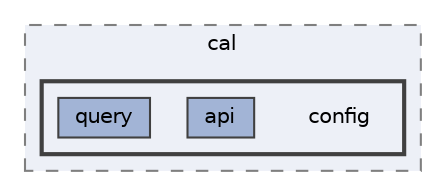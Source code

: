 digraph "repository/core/src/test/java/com/sterlite/cal/config"
{
 // LATEX_PDF_SIZE
  bgcolor="transparent";
  edge [fontname=Helvetica,fontsize=10,labelfontname=Helvetica,labelfontsize=10];
  node [fontname=Helvetica,fontsize=10,shape=box,height=0.2,width=0.4];
  compound=true
  subgraph clusterdir_1af25ac91432dd4db69109c93c33bbb5 {
    graph [ bgcolor="#edf0f7", pencolor="grey50", label="cal", fontname=Helvetica,fontsize=10 style="filled,dashed", URL="dir_1af25ac91432dd4db69109c93c33bbb5.html",tooltip=""]
  subgraph clusterdir_9c77dc95bbb2d5bdeaff04b499198cd5 {
    graph [ bgcolor="#edf0f7", pencolor="grey25", label="", fontname=Helvetica,fontsize=10 style="filled,bold", URL="dir_9c77dc95bbb2d5bdeaff04b499198cd5.html",tooltip=""]
    dir_9c77dc95bbb2d5bdeaff04b499198cd5 [shape=plaintext, label="config"];
  dir_4eef05b10047905943c0c0230c98edea [label="api", fillcolor="#a2b4d6", color="grey25", style="filled", URL="dir_4eef05b10047905943c0c0230c98edea.html",tooltip=""];
  dir_783766a853cee5b4542ccfc7bb713fe6 [label="query", fillcolor="#a2b4d6", color="grey25", style="filled", URL="dir_783766a853cee5b4542ccfc7bb713fe6.html",tooltip=""];
  }
  }
}
